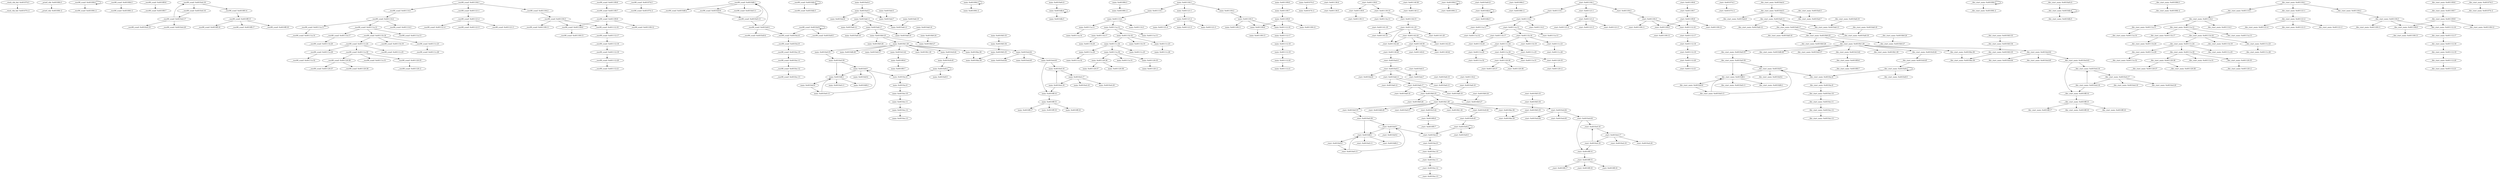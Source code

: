 digraph {
__stack_chk_fail_401074_3 [label="__stack_chk_fail: 0x401074:3"];
"__stack_chk_fail_401074_-2" [label="__stack_chk_fail: 0x401074:-2"];
__printf_chk_401084_3 [label="__printf_chk: 0x401084:3"];
"__printf_chk_401084_-2" [label="__printf_chk: 0x401084:-2"];
__isoc99_scanf_401094_3 [label="__isoc99_scanf: 0x401094:3"];
"__isoc99_scanf_401094_-2" [label="__isoc99_scanf: 0x401094:-2"];
__isoc99_scanf_401084_3 [label="__isoc99_scanf: 0x401084:3"];
"__isoc99_scanf_401084_-2" [label="__isoc99_scanf: 0x401084:-2"];
__isoc99_scanf_4010f0_6 [label="__isoc99_scanf: 0x4010f0:6"];
__isoc99_scanf_4010f0_7 [label="__isoc99_scanf: 0x4010f0:7"];
__isoc99_scanf_4010ff_14 [label="__isoc99_scanf: 0x4010ff:14"];
__isoc99_scanf_4010ff_15 [label="__isoc99_scanf: 0x4010ff:15"];
__isoc99_scanf_4010ff_16 [label="__isoc99_scanf: 0x4010ff:16"];
__isoc99_scanf_4010ff_17 [label="__isoc99_scanf: 0x4010ff:17"];
__isoc99_scanf_4010ff_18 [label="__isoc99_scanf: 0x4010ff:18"];
__isoc99_scanf_401104_1 [label="__isoc99_scanf: 0x401104:1"];
__isoc99_scanf_401104_2 [label="__isoc99_scanf: 0x401104:2"];
__isoc99_scanf_401114_1 [label="__isoc99_scanf: 0x401114:1"];
__isoc99_scanf_401121_1 [label="__isoc99_scanf: 0x401121:1"];
__isoc99_scanf_401104_3 [label="__isoc99_scanf: 0x401104:3"];
__isoc99_scanf_401109_9 [label="__isoc99_scanf: 0x401109:9"];
__isoc99_scanf_401109_11 [label="__isoc99_scanf: 0x401109:11"];
__isoc99_scanf_401112_16 [label="__isoc99_scanf: 0x401112:16"];
__isoc99_scanf_401109_6 [label="__isoc99_scanf: 0x401109:6"];
__isoc99_scanf_401109_7 [label="__isoc99_scanf: 0x401109:7"];
__isoc99_scanf_401109_8 [label="__isoc99_scanf: 0x401109:8"];
__isoc99_scanf_401109_12 [label="__isoc99_scanf: 0x401109:12"];
__isoc99_scanf_401109_13 [label="__isoc99_scanf: 0x401109:13"];
__isoc99_scanf_401112_17 [label="__isoc99_scanf: 0x401112:17"];
__isoc99_scanf_401112_18 [label="__isoc99_scanf: 0x401112:18"];
__isoc99_scanf_401112_19 [label="__isoc99_scanf: 0x401112:19"];
__isoc99_scanf_401112_20 [label="__isoc99_scanf: 0x401112:20"];
__isoc99_scanf_401112_21 [label="__isoc99_scanf: 0x401112:21"];
__isoc99_scanf_401114_2 [label="__isoc99_scanf: 0x401114:2"];
__isoc99_scanf_401114_3 [label="__isoc99_scanf: 0x401114:3"];
__isoc99_scanf_40111a_11 [label="__isoc99_scanf: 0x40111a:11"];
__isoc99_scanf_40111a_12 [label="__isoc99_scanf: 0x40111a:12"];
__isoc99_scanf_40111a_14 [label="__isoc99_scanf: 0x40111a:14"];
__isoc99_scanf_40111a_13 [label="__isoc99_scanf: 0x40111a:13"];
__isoc99_scanf_40111b_17 [label="__isoc99_scanf: 0x40111b:17"];
__isoc99_scanf_40111b_18 [label="__isoc99_scanf: 0x40111b:18"];
__isoc99_scanf_40111b_20 [label="__isoc99_scanf: 0x40111b:20"];
__isoc99_scanf_40111b_19 [label="__isoc99_scanf: 0x40111b:19"];
__isoc99_scanf_40111c_23 [label="__isoc99_scanf: 0x40111c:23"];
__isoc99_scanf_40111c_24 [label="__isoc99_scanf: 0x40111c:24"];
__isoc99_scanf_40111c_26 [label="__isoc99_scanf: 0x40111c:26"];
__isoc99_scanf_40111c_25 [label="__isoc99_scanf: 0x40111c:25"];
__isoc99_scanf_40111e_29 [label="__isoc99_scanf: 0x40111e:29"];
__isoc99_scanf_40111e_30 [label="__isoc99_scanf: 0x40111e:30"];
__isoc99_scanf_40111e_32 [label="__isoc99_scanf: 0x40111e:32"];
__isoc99_scanf_40111e_31 [label="__isoc99_scanf: 0x40111e:31"];
__isoc99_scanf_401120_35 [label="__isoc99_scanf: 0x401120:35"];
__isoc99_scanf_401120_36 [label="__isoc99_scanf: 0x401120:36"];
"__isoc99_scanf_401120_-2" [label="__isoc99_scanf: 0x401120:-2"];
__isoc99_scanf_401120_37 [label="__isoc99_scanf: 0x401120:37"];
__isoc99_scanf_401120_38 [label="__isoc99_scanf: 0x401120:38"];
__isoc99_scanf_401121_2 [label="__isoc99_scanf: 0x401121:2"];
__isoc99_scanf_401121_3 [label="__isoc99_scanf: 0x401121:3"];
__isoc99_scanf_401121_4 [label="__isoc99_scanf: 0x401121:4"];
__isoc99_scanf_401121_5 [label="__isoc99_scanf: 0x401121:5"];
__isoc99_scanf_401074_3 [label="__isoc99_scanf: 0x401074:3"];
"__isoc99_scanf_401074_-2" [label="__isoc99_scanf: 0x401074:-2"];
__isoc99_scanf_4010d8_1 [label="__isoc99_scanf: 0x4010d8:1"];
__isoc99_scanf_4010d8_2 [label="__isoc99_scanf: 0x4010d8:2"];
__isoc99_scanf_4010e0_9 [label="__isoc99_scanf: 0x4010e0:9"];
__isoc99_scanf_4010e0_11 [label="__isoc99_scanf: 0x4010e0:11"];
__isoc99_scanf_4010db_4 [label="__isoc99_scanf: 0x4010db:4"];
__isoc99_scanf_4010db_5 [label="__isoc99_scanf: 0x4010db:5"];
__isoc99_scanf_4010e0_13 [label="__isoc99_scanf: 0x4010e0:13"];
__isoc99_scanf_4010e9_1 [label="__isoc99_scanf: 0x4010e9:1"];
__isoc99_scanf_4010e4_16 [label="__isoc99_scanf: 0x4010e4:16"];
__isoc99_scanf_4010e4_17 [label="__isoc99_scanf: 0x4010e4:17"];
__isoc99_scanf_4010e4_18 [label="__isoc99_scanf: 0x4010e4:18"];
__isoc99_scanf_4010e4_19 [label="__isoc99_scanf: 0x4010e4:19"];
__isoc99_scanf_4010e4_20 [label="__isoc99_scanf: 0x4010e4:20"];
__isoc99_scanf_4010e9_4 [label="__isoc99_scanf: 0x4010e9:4"];
__isoc99_scanf_4010ec_8 [label="__isoc99_scanf: 0x4010ec:8"];
__isoc99_scanf_4010e9_2 [label="__isoc99_scanf: 0x4010e9:2"];
__isoc99_scanf_4010e9_5 [label="__isoc99_scanf: 0x4010e9:5"];
__isoc99_scanf_4010ec_9 [label="__isoc99_scanf: 0x4010ec:9"];
__isoc99_scanf_4010ec_10 [label="__isoc99_scanf: 0x4010ec:10"];
__isoc99_scanf_4010ec_11 [label="__isoc99_scanf: 0x4010ec:11"];
__isoc99_scanf_4010ec_12 [label="__isoc99_scanf: 0x4010ec:12"];
__isoc99_scanf_4010ec_13 [label="__isoc99_scanf: 0x4010ec:13"];
main_4010a4_4 [label="main: 0x4010a4:4"];
main_4010a4_5 [label="main: 0x4010a4:5"];
main_4010a4_6 [label="main: 0x4010a4:6"];
main_4010a4_7 [label="main: 0x4010a4:7"];
main_4010a6_11 [label="main: 0x4010a6:11"];
main_4010a4_3 [label="main: 0x4010a4:3"];
main_4010a6_12 [label="main: 0x4010a6:12"];
main_4010a6_13 [label="main: 0x4010a6:13"];
main_4010a8_17 [label="main: 0x4010a8:17"];
main_4010a6_10 [label="main: 0x4010a6:10"];
main_4010a8_18 [label="main: 0x4010a8:18"];
main_4010a8_19 [label="main: 0x4010a8:19"];
main_4010b0_25 [label="main: 0x4010b0:25"];
main_4010a8_16 [label="main: 0x4010a8:16"];
main_4010b0_26 [label="main: 0x4010b0:26"];
main_4010b0_27 [label="main: 0x4010b0:27"];
main_4010b1_29 [label="main: 0x4010b1:29"];
main_4010b0_24 [label="main: 0x4010b0:24"];
main_4010b1_30 [label="main: 0x4010b1:30"];
main_4010be_38 [label="main: 0x4010be:38"];
main_4010c5_42 [label="main: 0x4010c5:42"];
main_4010c8_44 [label="main: 0x4010c8:44"];
main_4010d8_49 [label="main: 0x4010d8:49"];
main_4010e0_55 [label="main: 0x4010e0:55"];
main_4010e0_57 [label="main: 0x4010e0:57"];
main_4010e4_62 [label="main: 0x4010e4:62"];
main_4010b5_33 [label="main: 0x4010b5:33"];
main_4010b5_34 [label="main: 0x4010b5:34"];
main_4010b5_35 [label="main: 0x4010b5:35"];
main_4010be_39 [label="main: 0x4010be:39"];
main_4010f0_6 [label="main: 0x4010f0:6"];
main_4010c8_45 [label="main: 0x4010c8:45"];
main_4010e9_2 [label="main: 0x4010e9:2"];
main_4010e0_59 [label="main: 0x4010e0:59"];
main_4010e9_1 [label="main: 0x4010e9:1"];
main_4010d8_1 [label="main: 0x4010d8:1"];
main_4010e4_63 [label="main: 0x4010e4:63"];
main_4010e4_64 [label="main: 0x4010e4:64"];
main_4010e4_65 [label="main: 0x4010e4:65"];
main_4010e4_16 [label="main: 0x4010e4:16"];
main_4010ff_14 [label="main: 0x4010ff:14"];
main_401094_3 [label="main: 0x401094:3"];
"main_401094_-2" [label="main: 0x401094:-2"];
main_4010e9_4 [label="main: 0x4010e9:4"];
main_4010ec_8 [label="main: 0x4010ec:8"];
main_4010e9_5 [label="main: 0x4010e9:5"];
main_4010ec_9 [label="main: 0x4010ec:9"];
main_4010ec_10 [label="main: 0x4010ec:10"];
main_4010ec_11 [label="main: 0x4010ec:11"];
main_4010ec_12 [label="main: 0x4010ec:12"];
main_4010ec_13 [label="main: 0x4010ec:13"];
main_4010d8_2 [label="main: 0x4010d8:2"];
main_4010e0_9 [label="main: 0x4010e0:9"];
main_4010e0_11 [label="main: 0x4010e0:11"];
main_4010db_4 [label="main: 0x4010db:4"];
main_4010db_5 [label="main: 0x4010db:5"];
main_4010e0_13 [label="main: 0x4010e0:13"];
main_4010e4_17 [label="main: 0x4010e4:17"];
main_4010e4_18 [label="main: 0x4010e4:18"];
main_4010e4_19 [label="main: 0x4010e4:19"];
main_4010e4_20 [label="main: 0x4010e4:20"];
main_4010f0_7 [label="main: 0x4010f0:7"];
main_4010ff_15 [label="main: 0x4010ff:15"];
main_4010ff_16 [label="main: 0x4010ff:16"];
main_4010ff_17 [label="main: 0x4010ff:17"];
main_4010ff_18 [label="main: 0x4010ff:18"];
main_401084_3 [label="main: 0x401084:3"];
"main_401084_-2" [label="main: 0x401084:-2"];
main_401104_1 [label="main: 0x401104:1"];
main_401104_2 [label="main: 0x401104:2"];
main_401114_1 [label="main: 0x401114:1"];
main_401121_1 [label="main: 0x401121:1"];
main_401104_3 [label="main: 0x401104:3"];
main_401109_9 [label="main: 0x401109:9"];
main_401109_11 [label="main: 0x401109:11"];
main_401112_16 [label="main: 0x401112:16"];
main_401109_6 [label="main: 0x401109:6"];
main_401109_7 [label="main: 0x401109:7"];
main_401109_8 [label="main: 0x401109:8"];
main_401109_12 [label="main: 0x401109:12"];
main_401109_13 [label="main: 0x401109:13"];
main_401112_17 [label="main: 0x401112:17"];
main_401112_18 [label="main: 0x401112:18"];
main_401112_19 [label="main: 0x401112:19"];
main_401112_20 [label="main: 0x401112:20"];
main_401112_21 [label="main: 0x401112:21"];
main_401114_2 [label="main: 0x401114:2"];
main_401114_3 [label="main: 0x401114:3"];
main_40111a_11 [label="main: 0x40111a:11"];
main_40111a_12 [label="main: 0x40111a:12"];
main_40111a_14 [label="main: 0x40111a:14"];
main_40111a_13 [label="main: 0x40111a:13"];
main_40111b_17 [label="main: 0x40111b:17"];
main_40111b_18 [label="main: 0x40111b:18"];
main_40111b_20 [label="main: 0x40111b:20"];
main_40111b_19 [label="main: 0x40111b:19"];
main_40111c_23 [label="main: 0x40111c:23"];
main_40111c_24 [label="main: 0x40111c:24"];
main_40111c_26 [label="main: 0x40111c:26"];
main_40111c_25 [label="main: 0x40111c:25"];
main_40111e_29 [label="main: 0x40111e:29"];
main_40111e_30 [label="main: 0x40111e:30"];
main_40111e_32 [label="main: 0x40111e:32"];
main_40111e_31 [label="main: 0x40111e:31"];
main_401120_35 [label="main: 0x401120:35"];
main_401120_36 [label="main: 0x401120:36"];
"main_401120_-2" [label="main: 0x401120:-2"];
main_401120_37 [label="main: 0x401120:37"];
main_401120_38 [label="main: 0x401120:38"];
main_401121_2 [label="main: 0x401121:2"];
main_401121_3 [label="main: 0x401121:3"];
main_401121_4 [label="main: 0x401121:4"];
main_401121_5 [label="main: 0x401121:5"];
main_401074_3 [label="main: 0x401074:3"];
"main_401074_-2" [label="main: 0x401074:-2"];
main_4010a9_21 [label="main: 0x4010a9:21"];
_start_401136_4 [label="_start: 0x401136:4"];
_start_401136_5 [label="_start: 0x401136:5"];
_start_401139_8 [label="_start: 0x401139:8"];
_start_401139_9 [label="_start: 0x401139:9"];
_start_401139_10 [label="_start: 0x401139:10"];
_start_401139_11 [label="_start: 0x401139:11"];
_start_40113a_13 [label="_start: 0x40113a:13"];
_start_40113d_15 [label="_start: 0x40113d:15"];
_start_401141_19 [label="_start: 0x401141:19"];
_start_401141_20 [label="_start: 0x401141:20"];
_start_401141_21 [label="_start: 0x401141:21"];
_start_401142_24 [label="_start: 0x401142:24"];
_start_401142_26 [label="_start: 0x401142:26"];
_start_401141_18 [label="_start: 0x401141:18"];
_start_401142_25 [label="_start: 0x401142:25"];
_start_40114f_39 [label="_start: 0x40114f:39"];
_start_40114f_40 [label="_start: 0x40114f:40"];
_start_40114f_41 [label="_start: 0x40114f:41"];
_start_40114f_42 [label="_start: 0x40114f:42"];
_start_4010a4_4 [label="_start: 0x4010a4:4"];
_start_40114f_38 [label="_start: 0x40114f:38"];
"_start_40114f_-2" [label="_start: 0x40114f:-2"];
_start_4010a4_5 [label="_start: 0x4010a4:5"];
_start_4010a4_6 [label="_start: 0x4010a4:6"];
_start_4010a4_7 [label="_start: 0x4010a4:7"];
_start_4010a6_11 [label="_start: 0x4010a6:11"];
_start_4010a4_3 [label="_start: 0x4010a4:3"];
_start_4010a6_12 [label="_start: 0x4010a6:12"];
_start_4010a6_13 [label="_start: 0x4010a6:13"];
_start_4010a8_17 [label="_start: 0x4010a8:17"];
_start_4010a6_10 [label="_start: 0x4010a6:10"];
_start_401134_2 [label="_start: 0x401134:2"];
_start_4010a8_16 [label="_start: 0x4010a8:16"];
_start_4010a8_19 [label="_start: 0x4010a8:19"];
_start_4010a8_18 [label="_start: 0x4010a8:18"];
_start_4010b0_25 [label="_start: 0x4010b0:25"];
_start_4010b0_26 [label="_start: 0x4010b0:26"];
_start_4010b0_27 [label="_start: 0x4010b0:27"];
_start_4010b1_29 [label="_start: 0x4010b1:29"];
_start_4010b0_24 [label="_start: 0x4010b0:24"];
_start_4010b1_30 [label="_start: 0x4010b1:30"];
_start_4010be_38 [label="_start: 0x4010be:38"];
_start_4010c5_42 [label="_start: 0x4010c5:42"];
_start_4010c8_44 [label="_start: 0x4010c8:44"];
_start_4010d8_49 [label="_start: 0x4010d8:49"];
_start_4010e0_55 [label="_start: 0x4010e0:55"];
_start_4010e0_57 [label="_start: 0x4010e0:57"];
_start_4010e4_62 [label="_start: 0x4010e4:62"];
_start_4010b5_33 [label="_start: 0x4010b5:33"];
_start_4010b5_34 [label="_start: 0x4010b5:34"];
_start_4010b5_35 [label="_start: 0x4010b5:35"];
_start_4010be_39 [label="_start: 0x4010be:39"];
_start_4010f0_6 [label="_start: 0x4010f0:6"];
_start_4010c8_45 [label="_start: 0x4010c8:45"];
_start_4010e9_2 [label="_start: 0x4010e9:2"];
_start_4010e0_59 [label="_start: 0x4010e0:59"];
_start_4010e9_1 [label="_start: 0x4010e9:1"];
_start_4010d8_1 [label="_start: 0x4010d8:1"];
_start_4010e4_63 [label="_start: 0x4010e4:63"];
_start_4010e4_64 [label="_start: 0x4010e4:64"];
_start_4010e4_65 [label="_start: 0x4010e4:65"];
_start_4010e4_16 [label="_start: 0x4010e4:16"];
_start_4010ff_14 [label="_start: 0x4010ff:14"];
_start_401094_3 [label="_start: 0x401094:3"];
"_start_401094_-2" [label="_start: 0x401094:-2"];
_start_4010e9_4 [label="_start: 0x4010e9:4"];
_start_4010ec_8 [label="_start: 0x4010ec:8"];
_start_4010e9_5 [label="_start: 0x4010e9:5"];
_start_4010ec_9 [label="_start: 0x4010ec:9"];
_start_4010ec_10 [label="_start: 0x4010ec:10"];
_start_4010ec_11 [label="_start: 0x4010ec:11"];
_start_4010ec_12 [label="_start: 0x4010ec:12"];
_start_4010ec_13 [label="_start: 0x4010ec:13"];
_start_4010d8_2 [label="_start: 0x4010d8:2"];
_start_4010e0_9 [label="_start: 0x4010e0:9"];
_start_4010e0_11 [label="_start: 0x4010e0:11"];
_start_4010db_4 [label="_start: 0x4010db:4"];
_start_4010db_5 [label="_start: 0x4010db:5"];
_start_4010e0_13 [label="_start: 0x4010e0:13"];
_start_4010e4_17 [label="_start: 0x4010e4:17"];
_start_4010e4_18 [label="_start: 0x4010e4:18"];
_start_4010e4_19 [label="_start: 0x4010e4:19"];
_start_4010e4_20 [label="_start: 0x4010e4:20"];
_start_4010f0_7 [label="_start: 0x4010f0:7"];
_start_4010ff_15 [label="_start: 0x4010ff:15"];
_start_4010ff_16 [label="_start: 0x4010ff:16"];
_start_4010ff_17 [label="_start: 0x4010ff:17"];
_start_4010ff_18 [label="_start: 0x4010ff:18"];
_start_401084_3 [label="_start: 0x401084:3"];
"_start_401084_-2" [label="_start: 0x401084:-2"];
_start_401104_1 [label="_start: 0x401104:1"];
_start_401104_2 [label="_start: 0x401104:2"];
_start_401114_1 [label="_start: 0x401114:1"];
_start_401121_1 [label="_start: 0x401121:1"];
_start_401104_3 [label="_start: 0x401104:3"];
_start_401109_9 [label="_start: 0x401109:9"];
_start_401109_11 [label="_start: 0x401109:11"];
_start_401112_16 [label="_start: 0x401112:16"];
_start_401109_6 [label="_start: 0x401109:6"];
_start_401109_7 [label="_start: 0x401109:7"];
_start_401109_8 [label="_start: 0x401109:8"];
_start_401109_12 [label="_start: 0x401109:12"];
_start_401109_13 [label="_start: 0x401109:13"];
_start_401112_17 [label="_start: 0x401112:17"];
_start_401112_18 [label="_start: 0x401112:18"];
_start_401112_19 [label="_start: 0x401112:19"];
_start_401112_20 [label="_start: 0x401112:20"];
_start_401112_21 [label="_start: 0x401112:21"];
_start_401114_2 [label="_start: 0x401114:2"];
_start_401114_3 [label="_start: 0x401114:3"];
_start_40111a_11 [label="_start: 0x40111a:11"];
_start_40111a_12 [label="_start: 0x40111a:12"];
_start_40111a_14 [label="_start: 0x40111a:14"];
_start_40111a_13 [label="_start: 0x40111a:13"];
_start_40111b_17 [label="_start: 0x40111b:17"];
_start_40111b_18 [label="_start: 0x40111b:18"];
_start_40111b_20 [label="_start: 0x40111b:20"];
_start_40111b_19 [label="_start: 0x40111b:19"];
_start_40111c_23 [label="_start: 0x40111c:23"];
_start_40111c_24 [label="_start: 0x40111c:24"];
_start_40111c_26 [label="_start: 0x40111c:26"];
_start_40111c_25 [label="_start: 0x40111c:25"];
_start_40111e_29 [label="_start: 0x40111e:29"];
_start_40111e_30 [label="_start: 0x40111e:30"];
_start_40111e_32 [label="_start: 0x40111e:32"];
_start_40111e_31 [label="_start: 0x40111e:31"];
_start_401120_35 [label="_start: 0x401120:35"];
_start_401120_36 [label="_start: 0x401120:36"];
"_start_401120_-2" [label="_start: 0x401120:-2"];
_start_401120_37 [label="_start: 0x401120:37"];
_start_401120_38 [label="_start: 0x401120:38"];
_start_401121_2 [label="_start: 0x401121:2"];
_start_401121_3 [label="_start: 0x401121:3"];
_start_401121_4 [label="_start: 0x401121:4"];
_start_401121_5 [label="_start: 0x401121:5"];
_start_401074_3 [label="_start: 0x401074:3"];
"_start_401074_-2" [label="_start: 0x401074:-2"];
_start_4010a9_21 [label="_start: 0x4010a9:21"];
__libc_start_main_4010a4_4 [label="__libc_start_main: 0x4010a4:4"];
__libc_start_main_4010a4_5 [label="__libc_start_main: 0x4010a4:5"];
__libc_start_main_4010a4_6 [label="__libc_start_main: 0x4010a4:6"];
__libc_start_main_4010a4_7 [label="__libc_start_main: 0x4010a4:7"];
__libc_start_main_4010a6_11 [label="__libc_start_main: 0x4010a6:11"];
__libc_start_main_4010a4_3 [label="__libc_start_main: 0x4010a4:3"];
__libc_start_main_4010a6_12 [label="__libc_start_main: 0x4010a6:12"];
__libc_start_main_4010a6_13 [label="__libc_start_main: 0x4010a6:13"];
__libc_start_main_4010a8_17 [label="__libc_start_main: 0x4010a8:17"];
__libc_start_main_4010a6_10 [label="__libc_start_main: 0x4010a6:10"];
__libc_start_main_4010a8_18 [label="__libc_start_main: 0x4010a8:18"];
__libc_start_main_4010a8_19 [label="__libc_start_main: 0x4010a8:19"];
__libc_start_main_4010b0_25 [label="__libc_start_main: 0x4010b0:25"];
__libc_start_main_4010a8_16 [label="__libc_start_main: 0x4010a8:16"];
__libc_start_main_4010b0_26 [label="__libc_start_main: 0x4010b0:26"];
__libc_start_main_4010b0_27 [label="__libc_start_main: 0x4010b0:27"];
__libc_start_main_4010b1_29 [label="__libc_start_main: 0x4010b1:29"];
__libc_start_main_4010b0_24 [label="__libc_start_main: 0x4010b0:24"];
__libc_start_main_4010b1_30 [label="__libc_start_main: 0x4010b1:30"];
__libc_start_main_4010be_38 [label="__libc_start_main: 0x4010be:38"];
__libc_start_main_4010c5_42 [label="__libc_start_main: 0x4010c5:42"];
__libc_start_main_4010c8_44 [label="__libc_start_main: 0x4010c8:44"];
__libc_start_main_4010d8_49 [label="__libc_start_main: 0x4010d8:49"];
__libc_start_main_4010e0_55 [label="__libc_start_main: 0x4010e0:55"];
__libc_start_main_4010e0_57 [label="__libc_start_main: 0x4010e0:57"];
__libc_start_main_4010e4_62 [label="__libc_start_main: 0x4010e4:62"];
__libc_start_main_4010b5_33 [label="__libc_start_main: 0x4010b5:33"];
__libc_start_main_4010b5_34 [label="__libc_start_main: 0x4010b5:34"];
__libc_start_main_4010b5_35 [label="__libc_start_main: 0x4010b5:35"];
__libc_start_main_4010be_39 [label="__libc_start_main: 0x4010be:39"];
__libc_start_main_4010f0_6 [label="__libc_start_main: 0x4010f0:6"];
__libc_start_main_4010c8_45 [label="__libc_start_main: 0x4010c8:45"];
__libc_start_main_4010e9_2 [label="__libc_start_main: 0x4010e9:2"];
__libc_start_main_4010e0_59 [label="__libc_start_main: 0x4010e0:59"];
__libc_start_main_4010e9_1 [label="__libc_start_main: 0x4010e9:1"];
__libc_start_main_4010d8_1 [label="__libc_start_main: 0x4010d8:1"];
__libc_start_main_4010e4_63 [label="__libc_start_main: 0x4010e4:63"];
__libc_start_main_4010e4_64 [label="__libc_start_main: 0x4010e4:64"];
__libc_start_main_4010e4_65 [label="__libc_start_main: 0x4010e4:65"];
__libc_start_main_4010e4_16 [label="__libc_start_main: 0x4010e4:16"];
__libc_start_main_4010ff_14 [label="__libc_start_main: 0x4010ff:14"];
__libc_start_main_401094_3 [label="__libc_start_main: 0x401094:3"];
"__libc_start_main_401094_-2" [label="__libc_start_main: 0x401094:-2"];
__libc_start_main_4010e9_4 [label="__libc_start_main: 0x4010e9:4"];
__libc_start_main_4010ec_8 [label="__libc_start_main: 0x4010ec:8"];
__libc_start_main_4010e9_5 [label="__libc_start_main: 0x4010e9:5"];
__libc_start_main_4010ec_9 [label="__libc_start_main: 0x4010ec:9"];
__libc_start_main_4010ec_10 [label="__libc_start_main: 0x4010ec:10"];
__libc_start_main_4010ec_11 [label="__libc_start_main: 0x4010ec:11"];
__libc_start_main_4010ec_12 [label="__libc_start_main: 0x4010ec:12"];
__libc_start_main_4010ec_13 [label="__libc_start_main: 0x4010ec:13"];
__libc_start_main_4010d8_2 [label="__libc_start_main: 0x4010d8:2"];
__libc_start_main_4010e0_9 [label="__libc_start_main: 0x4010e0:9"];
__libc_start_main_4010e0_11 [label="__libc_start_main: 0x4010e0:11"];
__libc_start_main_4010db_4 [label="__libc_start_main: 0x4010db:4"];
__libc_start_main_4010db_5 [label="__libc_start_main: 0x4010db:5"];
__libc_start_main_4010e0_13 [label="__libc_start_main: 0x4010e0:13"];
__libc_start_main_4010e4_17 [label="__libc_start_main: 0x4010e4:17"];
__libc_start_main_4010e4_18 [label="__libc_start_main: 0x4010e4:18"];
__libc_start_main_4010e4_19 [label="__libc_start_main: 0x4010e4:19"];
__libc_start_main_4010e4_20 [label="__libc_start_main: 0x4010e4:20"];
__libc_start_main_4010f0_7 [label="__libc_start_main: 0x4010f0:7"];
__libc_start_main_4010ff_15 [label="__libc_start_main: 0x4010ff:15"];
__libc_start_main_4010ff_16 [label="__libc_start_main: 0x4010ff:16"];
__libc_start_main_4010ff_17 [label="__libc_start_main: 0x4010ff:17"];
__libc_start_main_4010ff_18 [label="__libc_start_main: 0x4010ff:18"];
__libc_start_main_401084_3 [label="__libc_start_main: 0x401084:3"];
"__libc_start_main_401084_-2" [label="__libc_start_main: 0x401084:-2"];
__libc_start_main_401104_1 [label="__libc_start_main: 0x401104:1"];
__libc_start_main_401104_2 [label="__libc_start_main: 0x401104:2"];
__libc_start_main_401114_1 [label="__libc_start_main: 0x401114:1"];
__libc_start_main_401121_1 [label="__libc_start_main: 0x401121:1"];
__libc_start_main_401104_3 [label="__libc_start_main: 0x401104:3"];
__libc_start_main_401109_9 [label="__libc_start_main: 0x401109:9"];
__libc_start_main_401109_11 [label="__libc_start_main: 0x401109:11"];
__libc_start_main_401112_16 [label="__libc_start_main: 0x401112:16"];
__libc_start_main_401109_6 [label="__libc_start_main: 0x401109:6"];
__libc_start_main_401109_7 [label="__libc_start_main: 0x401109:7"];
__libc_start_main_401109_8 [label="__libc_start_main: 0x401109:8"];
__libc_start_main_401109_12 [label="__libc_start_main: 0x401109:12"];
__libc_start_main_401109_13 [label="__libc_start_main: 0x401109:13"];
__libc_start_main_401112_17 [label="__libc_start_main: 0x401112:17"];
__libc_start_main_401112_18 [label="__libc_start_main: 0x401112:18"];
__libc_start_main_401112_19 [label="__libc_start_main: 0x401112:19"];
__libc_start_main_401112_20 [label="__libc_start_main: 0x401112:20"];
__libc_start_main_401112_21 [label="__libc_start_main: 0x401112:21"];
__libc_start_main_401114_2 [label="__libc_start_main: 0x401114:2"];
__libc_start_main_401114_3 [label="__libc_start_main: 0x401114:3"];
__libc_start_main_40111a_11 [label="__libc_start_main: 0x40111a:11"];
__libc_start_main_40111a_12 [label="__libc_start_main: 0x40111a:12"];
__libc_start_main_40111a_14 [label="__libc_start_main: 0x40111a:14"];
__libc_start_main_40111a_13 [label="__libc_start_main: 0x40111a:13"];
__libc_start_main_40111b_17 [label="__libc_start_main: 0x40111b:17"];
__libc_start_main_40111b_18 [label="__libc_start_main: 0x40111b:18"];
__libc_start_main_40111b_20 [label="__libc_start_main: 0x40111b:20"];
__libc_start_main_40111b_19 [label="__libc_start_main: 0x40111b:19"];
__libc_start_main_40111c_23 [label="__libc_start_main: 0x40111c:23"];
__libc_start_main_40111c_24 [label="__libc_start_main: 0x40111c:24"];
__libc_start_main_40111c_26 [label="__libc_start_main: 0x40111c:26"];
__libc_start_main_40111c_25 [label="__libc_start_main: 0x40111c:25"];
__libc_start_main_40111e_29 [label="__libc_start_main: 0x40111e:29"];
__libc_start_main_40111e_30 [label="__libc_start_main: 0x40111e:30"];
__libc_start_main_40111e_32 [label="__libc_start_main: 0x40111e:32"];
__libc_start_main_40111e_31 [label="__libc_start_main: 0x40111e:31"];
__libc_start_main_401120_35 [label="__libc_start_main: 0x401120:35"];
__libc_start_main_401120_36 [label="__libc_start_main: 0x401120:36"];
"__libc_start_main_401120_-2" [label="__libc_start_main: 0x401120:-2"];
__libc_start_main_401120_37 [label="__libc_start_main: 0x401120:37"];
__libc_start_main_401120_38 [label="__libc_start_main: 0x401120:38"];
__libc_start_main_401121_2 [label="__libc_start_main: 0x401121:2"];
__libc_start_main_401121_3 [label="__libc_start_main: 0x401121:3"];
__libc_start_main_401121_4 [label="__libc_start_main: 0x401121:4"];
__libc_start_main_401121_5 [label="__libc_start_main: 0x401121:5"];
__libc_start_main_401074_3 [label="__libc_start_main: 0x401074:3"];
"__libc_start_main_401074_-2" [label="__libc_start_main: 0x401074:-2"];
__libc_start_main_4010a9_21 [label="__libc_start_main: 0x4010a9:21"];
__stack_chk_fail_401074_3 -> "__stack_chk_fail_401074_-2";
__printf_chk_401084_3 -> "__printf_chk_401084_-2";
__isoc99_scanf_401094_3 -> "__isoc99_scanf_401094_-2";
__isoc99_scanf_401094_3 -> __isoc99_scanf_401094_3;
__isoc99_scanf_401084_3 -> "__isoc99_scanf_401084_-2";
__isoc99_scanf_4010f0_6 -> __isoc99_scanf_4010f0_7;
__isoc99_scanf_4010ff_14 -> __isoc99_scanf_4010ff_15;
__isoc99_scanf_4010ff_15 -> __isoc99_scanf_4010ff_16;
__isoc99_scanf_4010ff_15 -> __isoc99_scanf_4010ff_17;
__isoc99_scanf_4010ff_15 -> __isoc99_scanf_4010ff_18;
__isoc99_scanf_401104_1 -> __isoc99_scanf_401104_2;
__isoc99_scanf_401104_1 -> __isoc99_scanf_401114_1;
__isoc99_scanf_401104_1 -> __isoc99_scanf_401121_1;
__isoc99_scanf_401104_2 -> __isoc99_scanf_401104_3;
__isoc99_scanf_401114_1 -> __isoc99_scanf_401114_2;
__isoc99_scanf_401121_1 -> __isoc99_scanf_401121_2;
__isoc99_scanf_401104_3 -> __isoc99_scanf_401109_9;
__isoc99_scanf_401104_3 -> __isoc99_scanf_401109_11;
__isoc99_scanf_401104_3 -> __isoc99_scanf_401112_16;
__isoc99_scanf_401109_9 -> __isoc99_scanf_401109_13;
__isoc99_scanf_401112_16 -> __isoc99_scanf_401112_17;
__isoc99_scanf_401109_6 -> __isoc99_scanf_401109_7;
__isoc99_scanf_401109_7 -> __isoc99_scanf_401109_8;
__isoc99_scanf_401109_8 -> __isoc99_scanf_401109_9;
__isoc99_scanf_401109_8 -> __isoc99_scanf_401109_12;
__isoc99_scanf_401109_8 -> __isoc99_scanf_401112_16;
__isoc99_scanf_401112_17 -> __isoc99_scanf_401112_18;
__isoc99_scanf_401112_18 -> __isoc99_scanf_401112_19;
__isoc99_scanf_401112_19 -> __isoc99_scanf_401112_20;
__isoc99_scanf_401112_20 -> __isoc99_scanf_401112_21;
__isoc99_scanf_401114_2 -> __isoc99_scanf_401114_3;
__isoc99_scanf_401114_2 -> __isoc99_scanf_40111a_11;
__isoc99_scanf_401114_2 -> __isoc99_scanf_40111a_12;
__isoc99_scanf_40111a_11 -> __isoc99_scanf_40111a_14;
__isoc99_scanf_40111a_12 -> __isoc99_scanf_40111a_13;
__isoc99_scanf_40111a_12 -> __isoc99_scanf_40111b_17;
__isoc99_scanf_40111a_12 -> __isoc99_scanf_40111b_18;
__isoc99_scanf_40111b_17 -> __isoc99_scanf_40111b_20;
__isoc99_scanf_40111b_18 -> __isoc99_scanf_40111b_19;
__isoc99_scanf_40111b_18 -> __isoc99_scanf_40111c_23;
__isoc99_scanf_40111b_18 -> __isoc99_scanf_40111c_24;
__isoc99_scanf_40111c_23 -> __isoc99_scanf_40111c_26;
__isoc99_scanf_40111c_24 -> __isoc99_scanf_40111c_25;
__isoc99_scanf_40111c_24 -> __isoc99_scanf_40111e_29;
__isoc99_scanf_40111c_24 -> __isoc99_scanf_40111e_30;
__isoc99_scanf_40111e_29 -> __isoc99_scanf_40111e_32;
__isoc99_scanf_40111e_30 -> __isoc99_scanf_40111e_31;
__isoc99_scanf_40111e_30 -> __isoc99_scanf_401120_35;
__isoc99_scanf_40111e_30 -> __isoc99_scanf_401120_36;
__isoc99_scanf_401120_35 -> "__isoc99_scanf_401120_-2";
__isoc99_scanf_401120_36 -> __isoc99_scanf_401120_37;
__isoc99_scanf_401120_36 -> __isoc99_scanf_401120_38;
__isoc99_scanf_401121_2 -> __isoc99_scanf_401121_3;
__isoc99_scanf_401121_2 -> __isoc99_scanf_401121_4;
__isoc99_scanf_401121_2 -> __isoc99_scanf_401121_5;
__isoc99_scanf_401074_3 -> "__isoc99_scanf_401074_-2";
__isoc99_scanf_4010d8_1 -> __isoc99_scanf_4010d8_2;
__isoc99_scanf_4010d8_1 -> __isoc99_scanf_4010e0_9;
__isoc99_scanf_4010d8_1 -> __isoc99_scanf_4010e0_11;
__isoc99_scanf_4010e0_9 -> __isoc99_scanf_4010e0_13;
__isoc99_scanf_4010db_4 -> __isoc99_scanf_4010db_5;
__isoc99_scanf_4010db_4 -> __isoc99_scanf_4010db_4;
__isoc99_scanf_4010e0_13 -> __isoc99_scanf_4010e9_1;
__isoc99_scanf_4010e0_13 -> __isoc99_scanf_4010d8_1;
__isoc99_scanf_4010e9_1 -> __isoc99_scanf_4010e9_4;
__isoc99_scanf_4010e9_1 -> __isoc99_scanf_4010ec_8;
__isoc99_scanf_4010e9_1 -> __isoc99_scanf_4010d8_1;
__isoc99_scanf_4010e4_16 -> __isoc99_scanf_4010e4_17;
__isoc99_scanf_4010e4_17 -> __isoc99_scanf_4010e4_18;
__isoc99_scanf_4010e4_17 -> __isoc99_scanf_4010e4_19;
__isoc99_scanf_4010e4_17 -> __isoc99_scanf_4010e4_20;
__isoc99_scanf_4010e4_18 -> __isoc99_scanf_4010ff_14;
__isoc99_scanf_4010e4_18 -> __isoc99_scanf_4010e4_16;
__isoc99_scanf_4010ec_8 -> __isoc99_scanf_4010ec_9;
__isoc99_scanf_4010e9_2 -> __isoc99_scanf_4010e9_5;
__isoc99_scanf_4010e9_2 -> __isoc99_scanf_4010ec_8;
__isoc99_scanf_4010e9_2 -> __isoc99_scanf_4010e9_2;
__isoc99_scanf_4010ec_9 -> __isoc99_scanf_4010ec_10;
__isoc99_scanf_4010ec_10 -> __isoc99_scanf_4010ec_11;
__isoc99_scanf_4010ec_11 -> __isoc99_scanf_4010ec_12;
__isoc99_scanf_4010ec_12 -> __isoc99_scanf_4010ec_13;
main_4010a4_4 -> main_4010a4_5;
main_4010a4_5 -> main_4010a4_6;
main_4010a4_5 -> main_4010a4_7;
main_4010a4_5 -> main_4010a6_11;
main_4010a6_11 -> main_4010a6_12;
main_4010a6_11 -> main_4010a6_13;
main_4010a6_11 -> main_4010a8_17;
main_4010a4_3 -> main_4010a4_7;
main_4010a8_17 -> main_4010a8_18;
main_4010a8_17 -> main_4010a8_19;
main_4010a8_17 -> main_4010b0_25;
main_4010a6_10 -> main_4010a6_13;
main_4010b0_25 -> main_4010b0_26;
main_4010b0_25 -> main_4010b0_27;
main_4010b0_25 -> main_4010b1_29;
main_4010a8_16 -> main_4010a8_19;
main_4010b1_29 -> main_4010b1_30;
main_4010b1_29 -> main_4010be_38;
main_4010b1_29 -> main_4010c5_42;
main_4010b1_29 -> main_4010c8_44;
main_4010b1_29 -> main_4010d8_49;
main_4010b1_29 -> main_4010e0_55;
main_4010b1_29 -> main_4010e0_57;
main_4010b1_29 -> main_4010e4_62;
main_4010b0_24 -> main_4010b0_27;
main_4010be_38 -> main_4010be_39;
main_4010c5_42 -> main_4010f0_6;
main_4010c8_44 -> main_4010c8_45;
main_4010e0_55 -> main_4010e0_59;
main_4010e4_62 -> main_4010e4_63;
main_4010e4_62 -> main_4010e4_64;
main_4010e4_62 -> main_4010e4_65;
main_4010b5_33 -> main_4010b5_34;
main_4010b5_34 -> main_4010b5_35;
main_4010b5_35 -> main_4010be_39;
main_4010f0_6 -> main_4010f0_7;
main_4010c8_45 -> main_4010e9_2;
main_4010e9_2 -> main_4010e9_5;
main_4010e9_2 -> main_4010ec_8;
main_4010e9_2 -> main_4010e9_2;
main_4010e0_59 -> main_4010e9_1;
main_4010e0_59 -> main_4010d8_1;
main_4010e9_1 -> main_4010e9_4;
main_4010e9_1 -> main_4010ec_8;
main_4010e9_1 -> main_4010d8_1;
main_4010d8_1 -> main_4010d8_2;
main_4010d8_1 -> main_4010e0_9;
main_4010d8_1 -> main_4010e0_11;
main_4010e4_63 -> main_4010e4_16;
main_4010e4_63 -> main_4010ff_14;
main_4010e4_16 -> main_4010e4_17;
main_4010ff_14 -> main_4010ff_15;
main_401094_3 -> "main_401094_-2";
main_401094_3 -> main_401094_3;
main_4010ec_8 -> main_4010ec_9;
main_4010ec_9 -> main_4010ec_10;
main_4010ec_10 -> main_4010ec_11;
main_4010ec_11 -> main_4010ec_12;
main_4010ec_12 -> main_4010ec_13;
main_4010e0_9 -> main_4010e0_13;
main_4010db_4 -> main_4010db_5;
main_4010db_4 -> main_4010db_4;
main_4010e0_13 -> main_4010e9_1;
main_4010e0_13 -> main_4010d8_1;
main_4010e4_17 -> main_4010e4_18;
main_4010e4_17 -> main_4010e4_19;
main_4010e4_17 -> main_4010e4_20;
main_4010e4_18 -> main_4010e4_16;
main_4010e4_18 -> main_4010ff_14;
main_4010ff_15 -> main_4010ff_16;
main_4010ff_15 -> main_4010ff_17;
main_4010ff_15 -> main_4010ff_18;
main_401084_3 -> "main_401084_-2";
main_401104_1 -> main_401104_2;
main_401104_1 -> main_401114_1;
main_401104_1 -> main_401121_1;
main_401104_2 -> main_401104_3;
main_401114_1 -> main_401114_2;
main_401121_1 -> main_401121_2;
main_401104_3 -> main_401109_9;
main_401104_3 -> main_401109_11;
main_401104_3 -> main_401112_16;
main_401109_9 -> main_401109_13;
main_401112_16 -> main_401112_17;
main_401109_6 -> main_401109_7;
main_401109_7 -> main_401109_8;
main_401109_8 -> main_401109_9;
main_401109_8 -> main_401109_12;
main_401109_8 -> main_401112_16;
main_401112_17 -> main_401112_18;
main_401112_18 -> main_401112_19;
main_401112_19 -> main_401112_20;
main_401112_20 -> main_401112_21;
main_401114_2 -> main_401114_3;
main_401114_2 -> main_40111a_11;
main_401114_2 -> main_40111a_12;
main_40111a_11 -> main_40111a_14;
main_40111a_12 -> main_40111a_13;
main_40111a_12 -> main_40111b_17;
main_40111a_12 -> main_40111b_18;
main_40111b_17 -> main_40111b_20;
main_40111b_18 -> main_40111b_19;
main_40111b_18 -> main_40111c_23;
main_40111b_18 -> main_40111c_24;
main_40111c_23 -> main_40111c_26;
main_40111c_24 -> main_40111c_25;
main_40111c_24 -> main_40111e_29;
main_40111c_24 -> main_40111e_30;
main_40111e_29 -> main_40111e_32;
main_40111e_30 -> main_40111e_31;
main_40111e_30 -> main_401120_35;
main_40111e_30 -> main_401120_36;
main_401120_35 -> "main_401120_-2";
main_401120_36 -> main_401120_37;
main_401120_36 -> main_401120_38;
main_401121_2 -> main_401121_3;
main_401121_2 -> main_401121_4;
main_401121_2 -> main_401121_5;
main_401074_3 -> "main_401074_-2";
main_4010a9_21 -> main_4010db_4;
_start_401136_4 -> _start_401136_5;
_start_401139_8 -> _start_401139_9;
_start_401139_8 -> _start_401139_10;
_start_401139_9 -> _start_401139_11;
_start_401139_10 -> _start_40113a_13;
_start_401139_10 -> _start_40113d_15;
_start_40113d_15 -> _start_401141_19;
_start_401141_19 -> _start_401141_20;
_start_401141_19 -> _start_401141_21;
_start_401141_19 -> _start_401142_24;
_start_401141_19 -> _start_401142_26;
_start_401142_24 -> _start_401142_25;
_start_401142_24 -> _start_401142_26;
_start_401142_24 -> _start_40114f_39;
_start_401141_18 -> _start_401141_21;
_start_40114f_39 -> _start_40114f_40;
_start_40114f_39 -> _start_40114f_41;
_start_40114f_39 -> _start_40114f_42;
_start_40114f_40 -> _start_4010a4_4;
_start_4010a4_4 -> _start_4010a4_5;
_start_40114f_38 -> "_start_40114f_-2";
_start_4010a4_5 -> _start_4010a4_6;
_start_4010a4_5 -> _start_4010a4_7;
_start_4010a4_5 -> _start_4010a6_11;
_start_4010a6_11 -> _start_4010a6_12;
_start_4010a6_11 -> _start_4010a6_13;
_start_4010a6_11 -> _start_4010a8_17;
_start_4010a4_3 -> _start_4010a4_7;
_start_4010a8_17 -> _start_4010a8_18;
_start_4010a8_17 -> _start_4010a8_19;
_start_4010a8_17 -> _start_4010b0_25;
_start_4010a6_10 -> _start_4010a6_13;
_start_401134_2 -> _start_4010a8_16;
_start_4010a8_16 -> _start_4010a8_19;
_start_4010b0_25 -> _start_4010b0_26;
_start_4010b0_25 -> _start_4010b0_27;
_start_4010b0_25 -> _start_4010b1_29;
_start_4010b1_29 -> _start_4010b1_30;
_start_4010b1_29 -> _start_4010be_38;
_start_4010b1_29 -> _start_4010c5_42;
_start_4010b1_29 -> _start_4010c8_44;
_start_4010b1_29 -> _start_4010d8_49;
_start_4010b1_29 -> _start_4010e0_55;
_start_4010b1_29 -> _start_4010e0_57;
_start_4010b1_29 -> _start_4010e4_62;
_start_4010b0_24 -> _start_4010b0_27;
_start_4010be_38 -> _start_4010be_39;
_start_4010c5_42 -> _start_4010f0_6;
_start_4010c8_44 -> _start_4010c8_45;
_start_4010e0_55 -> _start_4010e0_59;
_start_4010e4_62 -> _start_4010e4_63;
_start_4010e4_62 -> _start_4010e4_64;
_start_4010e4_62 -> _start_4010e4_65;
_start_4010b5_33 -> _start_4010b5_34;
_start_4010b5_34 -> _start_4010b5_35;
_start_4010b5_35 -> _start_4010be_39;
_start_4010f0_6 -> _start_4010f0_7;
_start_4010c8_45 -> _start_4010e9_2;
_start_4010e9_2 -> _start_4010e9_5;
_start_4010e9_2 -> _start_4010ec_8;
_start_4010e9_2 -> _start_4010e9_2;
_start_4010e0_59 -> _start_4010e9_1;
_start_4010e0_59 -> _start_4010d8_1;
_start_4010e9_1 -> _start_4010e9_4;
_start_4010e9_1 -> _start_4010ec_8;
_start_4010e9_1 -> _start_4010d8_1;
_start_4010d8_1 -> _start_4010d8_2;
_start_4010d8_1 -> _start_4010e0_9;
_start_4010d8_1 -> _start_4010e0_11;
_start_4010e4_63 -> _start_4010e4_16;
_start_4010e4_63 -> _start_4010ff_14;
_start_4010e4_16 -> _start_4010e4_17;
_start_4010ff_14 -> _start_4010ff_15;
_start_401094_3 -> "_start_401094_-2";
_start_401094_3 -> _start_401094_3;
_start_4010ec_8 -> _start_4010ec_9;
_start_4010ec_9 -> _start_4010ec_10;
_start_4010ec_10 -> _start_4010ec_11;
_start_4010ec_11 -> _start_4010ec_12;
_start_4010ec_12 -> _start_4010ec_13;
_start_4010e0_9 -> _start_4010e0_13;
_start_4010db_4 -> _start_4010db_5;
_start_4010db_4 -> _start_4010db_4;
_start_4010e0_13 -> _start_4010e9_1;
_start_4010e0_13 -> _start_4010d8_1;
_start_4010e4_17 -> _start_4010e4_18;
_start_4010e4_17 -> _start_4010e4_19;
_start_4010e4_17 -> _start_4010e4_20;
_start_4010e4_18 -> _start_4010e4_16;
_start_4010e4_18 -> _start_4010ff_14;
_start_4010ff_15 -> _start_4010ff_16;
_start_4010ff_15 -> _start_4010ff_17;
_start_4010ff_15 -> _start_4010ff_18;
_start_401084_3 -> "_start_401084_-2";
_start_401104_1 -> _start_401104_2;
_start_401104_1 -> _start_401114_1;
_start_401104_1 -> _start_401121_1;
_start_401104_2 -> _start_401104_3;
_start_401114_1 -> _start_401114_2;
_start_401121_1 -> _start_401121_2;
_start_401104_3 -> _start_401109_9;
_start_401104_3 -> _start_401109_11;
_start_401104_3 -> _start_401112_16;
_start_401109_9 -> _start_401109_13;
_start_401112_16 -> _start_401112_17;
_start_401109_6 -> _start_401109_7;
_start_401109_7 -> _start_401109_8;
_start_401109_8 -> _start_401109_9;
_start_401109_8 -> _start_401109_12;
_start_401109_8 -> _start_401112_16;
_start_401112_17 -> _start_401112_18;
_start_401112_18 -> _start_401112_19;
_start_401112_19 -> _start_401112_20;
_start_401112_20 -> _start_401112_21;
_start_401114_2 -> _start_401114_3;
_start_401114_2 -> _start_40111a_11;
_start_401114_2 -> _start_40111a_12;
_start_40111a_11 -> _start_40111a_14;
_start_40111a_12 -> _start_40111a_13;
_start_40111a_12 -> _start_40111b_17;
_start_40111a_12 -> _start_40111b_18;
_start_40111b_17 -> _start_40111b_20;
_start_40111b_18 -> _start_40111b_19;
_start_40111b_18 -> _start_40111c_23;
_start_40111b_18 -> _start_40111c_24;
_start_40111c_23 -> _start_40111c_26;
_start_40111c_24 -> _start_40111c_25;
_start_40111c_24 -> _start_40111e_29;
_start_40111c_24 -> _start_40111e_30;
_start_40111e_29 -> _start_40111e_32;
_start_40111e_30 -> _start_40111e_31;
_start_40111e_30 -> _start_401120_35;
_start_40111e_30 -> _start_401120_36;
_start_401120_35 -> "_start_401120_-2";
_start_401120_36 -> _start_401120_37;
_start_401120_36 -> _start_401120_38;
_start_401121_2 -> _start_401121_3;
_start_401121_2 -> _start_401121_4;
_start_401121_2 -> _start_401121_5;
_start_401074_3 -> "_start_401074_-2";
_start_4010a9_21 -> _start_4010db_4;
__libc_start_main_4010a4_4 -> __libc_start_main_4010a4_5;
__libc_start_main_4010a4_5 -> __libc_start_main_4010a4_6;
__libc_start_main_4010a4_5 -> __libc_start_main_4010a4_7;
__libc_start_main_4010a4_5 -> __libc_start_main_4010a6_11;
__libc_start_main_4010a6_11 -> __libc_start_main_4010a6_12;
__libc_start_main_4010a6_11 -> __libc_start_main_4010a6_13;
__libc_start_main_4010a6_11 -> __libc_start_main_4010a8_17;
__libc_start_main_4010a4_3 -> __libc_start_main_4010a4_7;
__libc_start_main_4010a8_17 -> __libc_start_main_4010a8_18;
__libc_start_main_4010a8_17 -> __libc_start_main_4010a8_19;
__libc_start_main_4010a8_17 -> __libc_start_main_4010b0_25;
__libc_start_main_4010a6_10 -> __libc_start_main_4010a6_13;
__libc_start_main_4010b0_25 -> __libc_start_main_4010b0_26;
__libc_start_main_4010b0_25 -> __libc_start_main_4010b0_27;
__libc_start_main_4010b0_25 -> __libc_start_main_4010b1_29;
__libc_start_main_4010a8_16 -> __libc_start_main_4010a8_19;
__libc_start_main_4010b1_29 -> __libc_start_main_4010b1_30;
__libc_start_main_4010b1_29 -> __libc_start_main_4010be_38;
__libc_start_main_4010b1_29 -> __libc_start_main_4010c5_42;
__libc_start_main_4010b1_29 -> __libc_start_main_4010c8_44;
__libc_start_main_4010b1_29 -> __libc_start_main_4010d8_49;
__libc_start_main_4010b1_29 -> __libc_start_main_4010e0_55;
__libc_start_main_4010b1_29 -> __libc_start_main_4010e0_57;
__libc_start_main_4010b1_29 -> __libc_start_main_4010e4_62;
__libc_start_main_4010b0_24 -> __libc_start_main_4010b0_27;
__libc_start_main_4010be_38 -> __libc_start_main_4010be_39;
__libc_start_main_4010c5_42 -> __libc_start_main_4010f0_6;
__libc_start_main_4010c8_44 -> __libc_start_main_4010c8_45;
__libc_start_main_4010e0_55 -> __libc_start_main_4010e0_59;
__libc_start_main_4010e4_62 -> __libc_start_main_4010e4_63;
__libc_start_main_4010e4_62 -> __libc_start_main_4010e4_64;
__libc_start_main_4010e4_62 -> __libc_start_main_4010e4_65;
__libc_start_main_4010b5_33 -> __libc_start_main_4010b5_34;
__libc_start_main_4010b5_34 -> __libc_start_main_4010b5_35;
__libc_start_main_4010b5_35 -> __libc_start_main_4010be_39;
__libc_start_main_4010f0_6 -> __libc_start_main_4010f0_7;
__libc_start_main_4010c8_45 -> __libc_start_main_4010e9_2;
__libc_start_main_4010e9_2 -> __libc_start_main_4010e9_5;
__libc_start_main_4010e9_2 -> __libc_start_main_4010ec_8;
__libc_start_main_4010e9_2 -> __libc_start_main_4010e9_2;
__libc_start_main_4010e0_59 -> __libc_start_main_4010e9_1;
__libc_start_main_4010e0_59 -> __libc_start_main_4010d8_1;
__libc_start_main_4010e9_1 -> __libc_start_main_4010e9_4;
__libc_start_main_4010e9_1 -> __libc_start_main_4010ec_8;
__libc_start_main_4010e9_1 -> __libc_start_main_4010d8_1;
__libc_start_main_4010d8_1 -> __libc_start_main_4010d8_2;
__libc_start_main_4010d8_1 -> __libc_start_main_4010e0_9;
__libc_start_main_4010d8_1 -> __libc_start_main_4010e0_11;
__libc_start_main_4010e4_63 -> __libc_start_main_4010e4_16;
__libc_start_main_4010e4_63 -> __libc_start_main_4010ff_14;
__libc_start_main_4010e4_16 -> __libc_start_main_4010e4_17;
__libc_start_main_4010ff_14 -> __libc_start_main_4010ff_15;
__libc_start_main_401094_3 -> "__libc_start_main_401094_-2";
__libc_start_main_401094_3 -> __libc_start_main_401094_3;
__libc_start_main_4010ec_8 -> __libc_start_main_4010ec_9;
__libc_start_main_4010ec_9 -> __libc_start_main_4010ec_10;
__libc_start_main_4010ec_10 -> __libc_start_main_4010ec_11;
__libc_start_main_4010ec_11 -> __libc_start_main_4010ec_12;
__libc_start_main_4010ec_12 -> __libc_start_main_4010ec_13;
__libc_start_main_4010e0_9 -> __libc_start_main_4010e0_13;
__libc_start_main_4010db_4 -> __libc_start_main_4010db_5;
__libc_start_main_4010db_4 -> __libc_start_main_4010db_4;
__libc_start_main_4010e0_13 -> __libc_start_main_4010e9_1;
__libc_start_main_4010e0_13 -> __libc_start_main_4010d8_1;
__libc_start_main_4010e4_17 -> __libc_start_main_4010e4_18;
__libc_start_main_4010e4_17 -> __libc_start_main_4010e4_19;
__libc_start_main_4010e4_17 -> __libc_start_main_4010e4_20;
__libc_start_main_4010e4_18 -> __libc_start_main_4010e4_16;
__libc_start_main_4010e4_18 -> __libc_start_main_4010ff_14;
__libc_start_main_4010ff_15 -> __libc_start_main_4010ff_16;
__libc_start_main_4010ff_15 -> __libc_start_main_4010ff_17;
__libc_start_main_4010ff_15 -> __libc_start_main_4010ff_18;
__libc_start_main_401084_3 -> "__libc_start_main_401084_-2";
__libc_start_main_401104_1 -> __libc_start_main_401104_2;
__libc_start_main_401104_1 -> __libc_start_main_401114_1;
__libc_start_main_401104_1 -> __libc_start_main_401121_1;
__libc_start_main_401104_2 -> __libc_start_main_401104_3;
__libc_start_main_401114_1 -> __libc_start_main_401114_2;
__libc_start_main_401121_1 -> __libc_start_main_401121_2;
__libc_start_main_401104_3 -> __libc_start_main_401109_9;
__libc_start_main_401104_3 -> __libc_start_main_401109_11;
__libc_start_main_401104_3 -> __libc_start_main_401112_16;
__libc_start_main_401109_9 -> __libc_start_main_401109_13;
__libc_start_main_401112_16 -> __libc_start_main_401112_17;
__libc_start_main_401109_6 -> __libc_start_main_401109_7;
__libc_start_main_401109_7 -> __libc_start_main_401109_8;
__libc_start_main_401109_8 -> __libc_start_main_401109_9;
__libc_start_main_401109_8 -> __libc_start_main_401109_12;
__libc_start_main_401109_8 -> __libc_start_main_401112_16;
__libc_start_main_401112_17 -> __libc_start_main_401112_18;
__libc_start_main_401112_18 -> __libc_start_main_401112_19;
__libc_start_main_401112_19 -> __libc_start_main_401112_20;
__libc_start_main_401112_20 -> __libc_start_main_401112_21;
__libc_start_main_401114_2 -> __libc_start_main_401114_3;
__libc_start_main_401114_2 -> __libc_start_main_40111a_11;
__libc_start_main_401114_2 -> __libc_start_main_40111a_12;
__libc_start_main_40111a_11 -> __libc_start_main_40111a_14;
__libc_start_main_40111a_12 -> __libc_start_main_40111a_13;
__libc_start_main_40111a_12 -> __libc_start_main_40111b_17;
__libc_start_main_40111a_12 -> __libc_start_main_40111b_18;
__libc_start_main_40111b_17 -> __libc_start_main_40111b_20;
__libc_start_main_40111b_18 -> __libc_start_main_40111b_19;
__libc_start_main_40111b_18 -> __libc_start_main_40111c_23;
__libc_start_main_40111b_18 -> __libc_start_main_40111c_24;
__libc_start_main_40111c_23 -> __libc_start_main_40111c_26;
__libc_start_main_40111c_24 -> __libc_start_main_40111c_25;
__libc_start_main_40111c_24 -> __libc_start_main_40111e_29;
__libc_start_main_40111c_24 -> __libc_start_main_40111e_30;
__libc_start_main_40111e_29 -> __libc_start_main_40111e_32;
__libc_start_main_40111e_30 -> __libc_start_main_40111e_31;
__libc_start_main_40111e_30 -> __libc_start_main_401120_35;
__libc_start_main_40111e_30 -> __libc_start_main_401120_36;
__libc_start_main_401120_35 -> "__libc_start_main_401120_-2";
__libc_start_main_401120_36 -> __libc_start_main_401120_37;
__libc_start_main_401120_36 -> __libc_start_main_401120_38;
__libc_start_main_401121_2 -> __libc_start_main_401121_3;
__libc_start_main_401121_2 -> __libc_start_main_401121_4;
__libc_start_main_401121_2 -> __libc_start_main_401121_5;
__libc_start_main_401074_3 -> "__libc_start_main_401074_-2";
__libc_start_main_4010a9_21 -> __libc_start_main_4010db_4;
}
